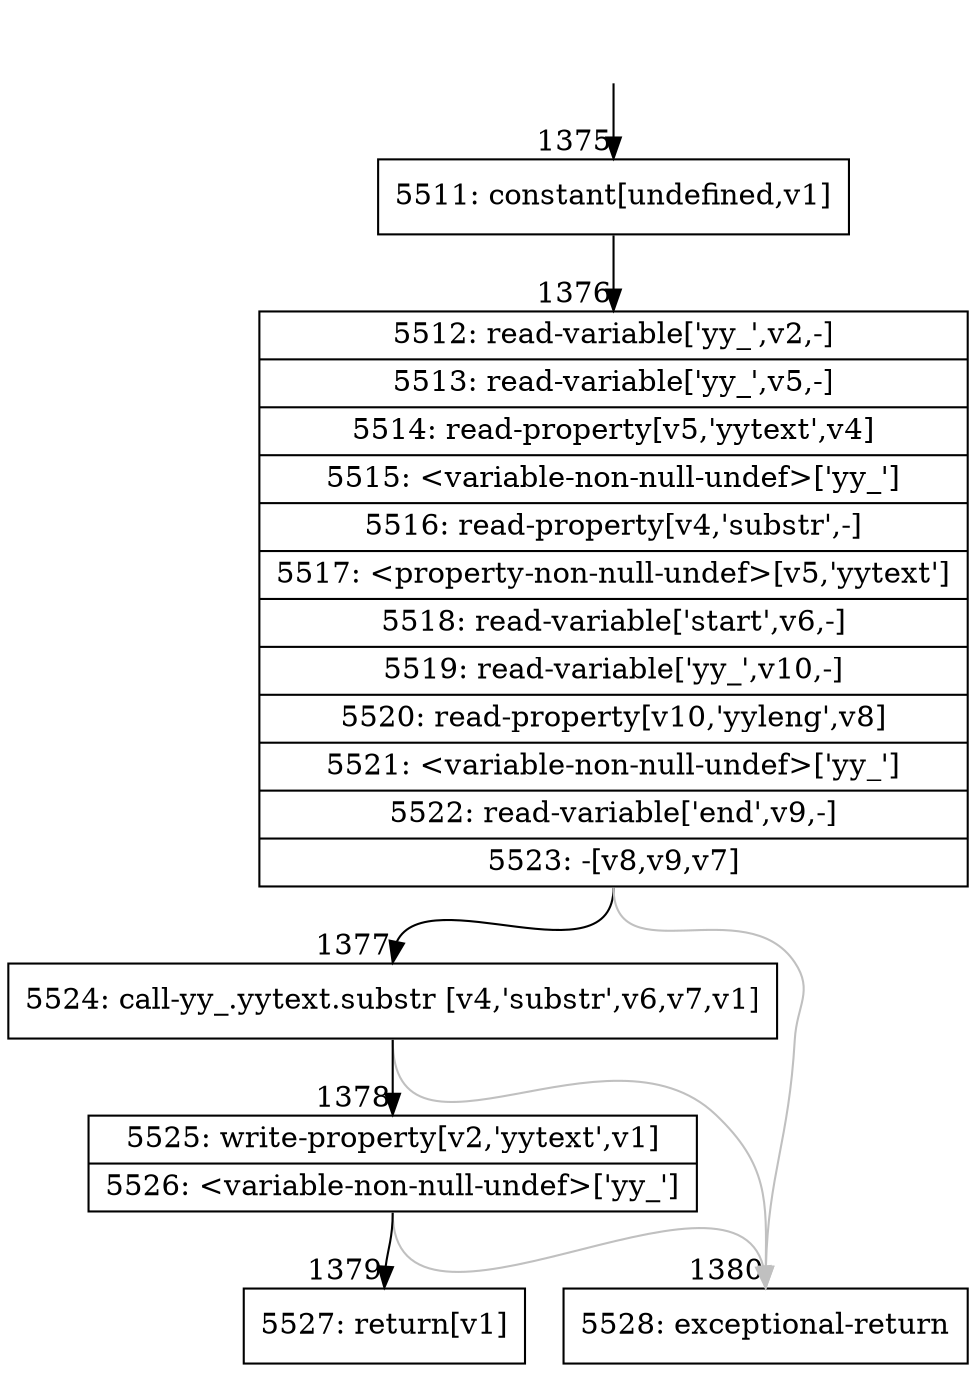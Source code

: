 digraph {
rankdir="TD"
BB_entry104[shape=none,label=""];
BB_entry104 -> BB1375 [tailport=s, headport=n, headlabel="    1375"]
BB1375 [shape=record label="{5511: constant[undefined,v1]}" ] 
BB1375 -> BB1376 [tailport=s, headport=n, headlabel="      1376"]
BB1376 [shape=record label="{5512: read-variable['yy_',v2,-]|5513: read-variable['yy_',v5,-]|5514: read-property[v5,'yytext',v4]|5515: \<variable-non-null-undef\>['yy_']|5516: read-property[v4,'substr',-]|5517: \<property-non-null-undef\>[v5,'yytext']|5518: read-variable['start',v6,-]|5519: read-variable['yy_',v10,-]|5520: read-property[v10,'yyleng',v8]|5521: \<variable-non-null-undef\>['yy_']|5522: read-variable['end',v9,-]|5523: -[v8,v9,v7]}" ] 
BB1376 -> BB1377 [tailport=s, headport=n, headlabel="      1377"]
BB1376 -> BB1380 [tailport=s, headport=n, color=gray, headlabel="      1380"]
BB1377 [shape=record label="{5524: call-yy_.yytext.substr [v4,'substr',v6,v7,v1]}" ] 
BB1377 -> BB1378 [tailport=s, headport=n, headlabel="      1378"]
BB1377 -> BB1380 [tailport=s, headport=n, color=gray]
BB1378 [shape=record label="{5525: write-property[v2,'yytext',v1]|5526: \<variable-non-null-undef\>['yy_']}" ] 
BB1378 -> BB1379 [tailport=s, headport=n, headlabel="      1379"]
BB1378 -> BB1380 [tailport=s, headport=n, color=gray]
BB1379 [shape=record label="{5527: return[v1]}" ] 
BB1380 [shape=record label="{5528: exceptional-return}" ] 
//#$~ 1304
}
